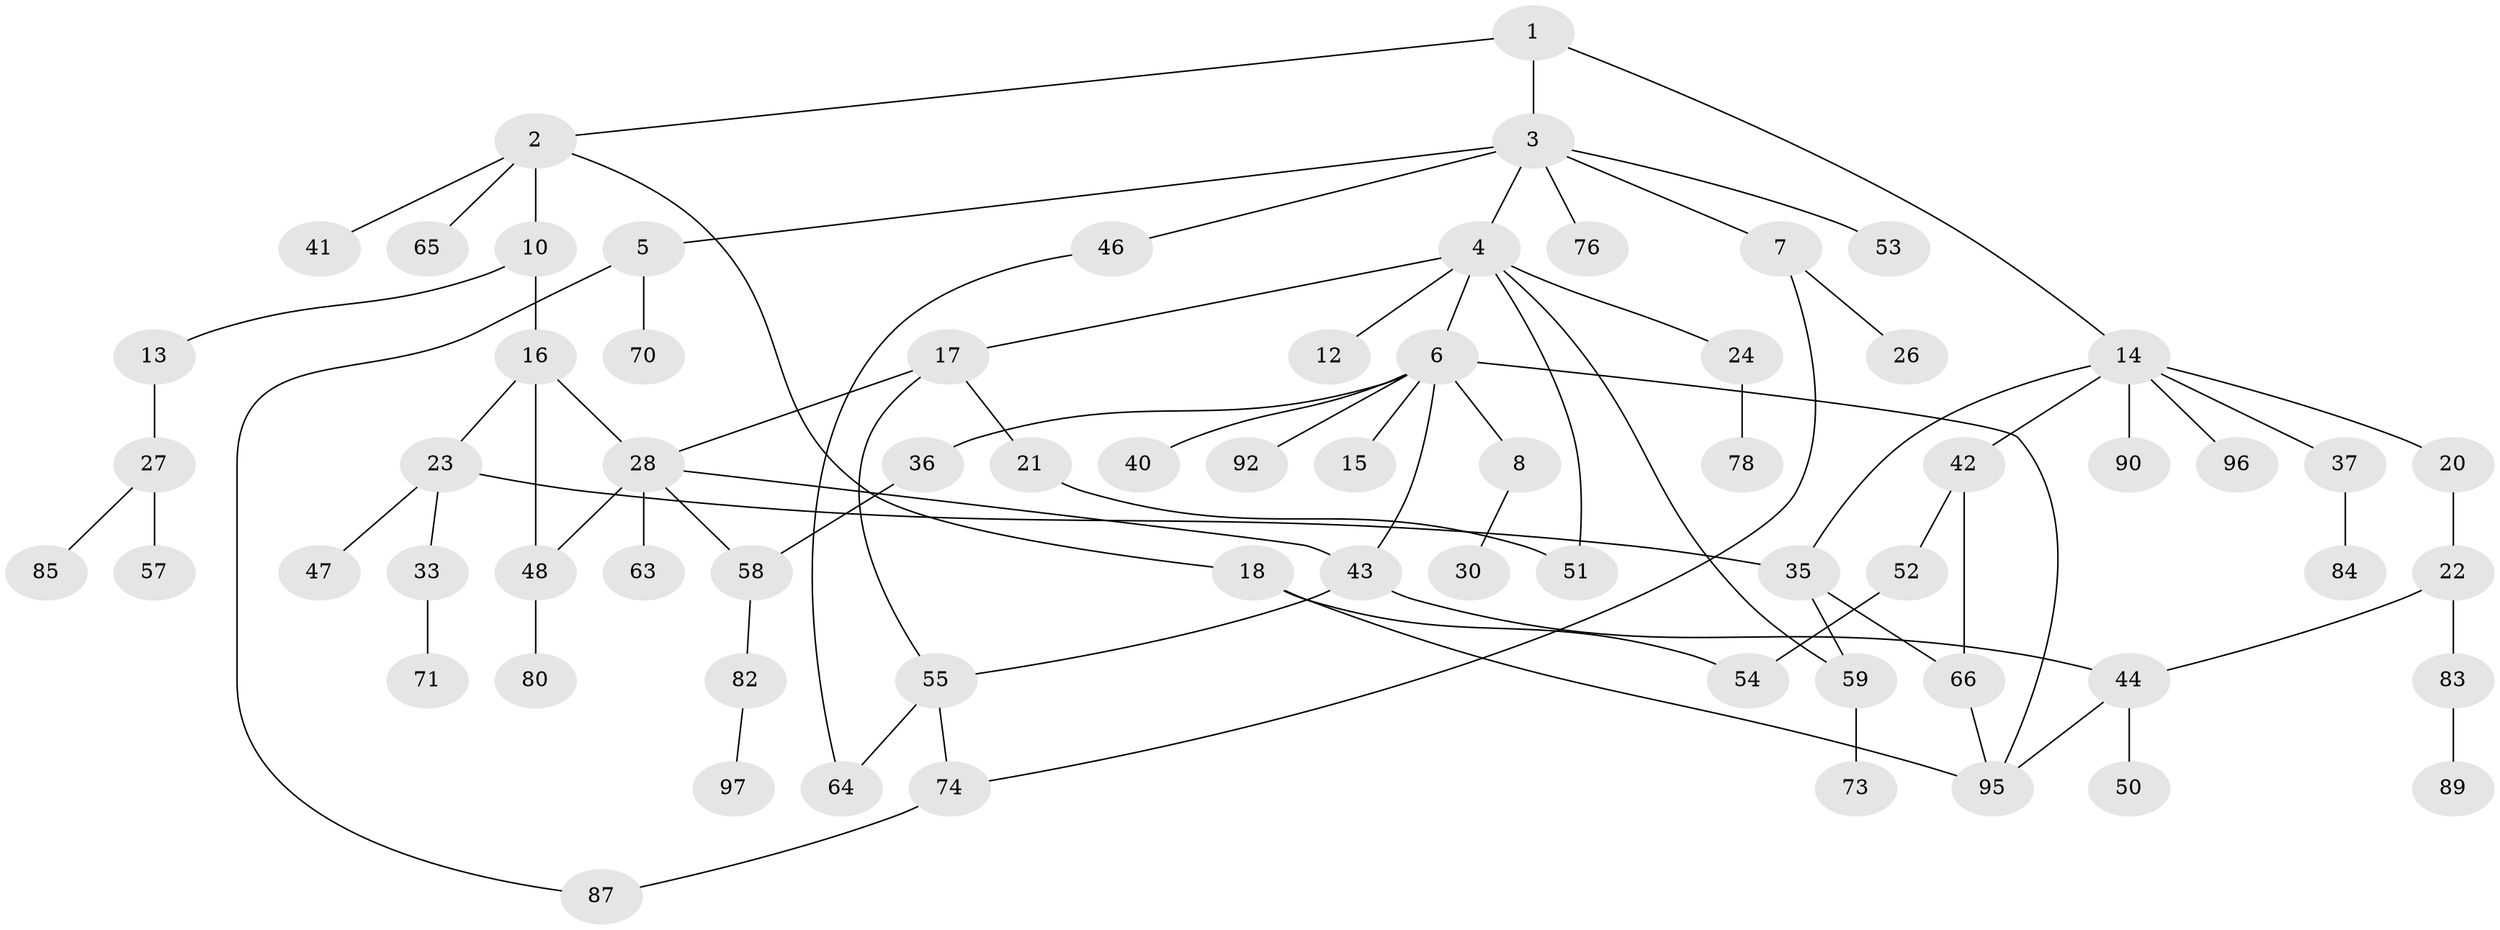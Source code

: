// Generated by graph-tools (version 1.1) at 2025/51/02/27/25 19:51:37]
// undirected, 68 vertices, 84 edges
graph export_dot {
graph [start="1"]
  node [color=gray90,style=filled];
  1 [super="+60"];
  2 [super="+9"];
  3 [super="+45"];
  4 [super="+11"];
  5 [super="+31"];
  6 [super="+29"];
  7;
  8 [super="+75"];
  10 [super="+38"];
  12 [super="+19"];
  13;
  14;
  15;
  16;
  17 [super="+61"];
  18 [super="+93"];
  20 [super="+25"];
  21;
  22 [super="+34"];
  23 [super="+32"];
  24;
  26;
  27 [super="+49"];
  28 [super="+67"];
  30;
  33;
  35;
  36 [super="+39"];
  37;
  40;
  41;
  42 [super="+68"];
  43;
  44 [super="+62"];
  46;
  47 [super="+91"];
  48;
  50;
  51;
  52 [super="+72"];
  53;
  54 [super="+69"];
  55 [super="+56"];
  57;
  58 [super="+86"];
  59 [super="+79"];
  63;
  64;
  65;
  66 [super="+94"];
  70;
  71;
  73;
  74 [super="+81"];
  76 [super="+77"];
  78 [super="+88"];
  80;
  82;
  83;
  84;
  85;
  87;
  89;
  90;
  92;
  95 [super="+98"];
  96;
  97;
  1 -- 2;
  1 -- 3;
  1 -- 14;
  2 -- 10;
  2 -- 65;
  2 -- 41;
  2 -- 18;
  3 -- 4;
  3 -- 5;
  3 -- 7;
  3 -- 76;
  3 -- 53;
  3 -- 46;
  4 -- 6;
  4 -- 12;
  4 -- 17;
  4 -- 24;
  4 -- 51;
  4 -- 59;
  5 -- 87;
  5 -- 70;
  6 -- 8;
  6 -- 15;
  6 -- 36;
  6 -- 40;
  6 -- 43;
  6 -- 92;
  6 -- 95;
  7 -- 26;
  7 -- 74;
  8 -- 30;
  10 -- 13;
  10 -- 16;
  13 -- 27;
  14 -- 20;
  14 -- 37;
  14 -- 42;
  14 -- 90;
  14 -- 96;
  14 -- 35;
  16 -- 23;
  16 -- 28;
  16 -- 48;
  17 -- 21;
  17 -- 28;
  17 -- 55;
  18 -- 95;
  18 -- 54;
  20 -- 22;
  21 -- 51;
  22 -- 83;
  22 -- 44;
  23 -- 33;
  23 -- 35;
  23 -- 47;
  24 -- 78;
  27 -- 57;
  27 -- 85;
  28 -- 48;
  28 -- 58;
  28 -- 63;
  28 -- 43;
  33 -- 71;
  35 -- 59;
  35 -- 66;
  36 -- 58;
  37 -- 84;
  42 -- 52;
  42 -- 66;
  43 -- 44;
  43 -- 55;
  44 -- 50;
  44 -- 95;
  46 -- 64;
  48 -- 80;
  52 -- 54;
  55 -- 64;
  55 -- 74;
  58 -- 82;
  59 -- 73;
  66 -- 95;
  74 -- 87;
  82 -- 97;
  83 -- 89;
}
